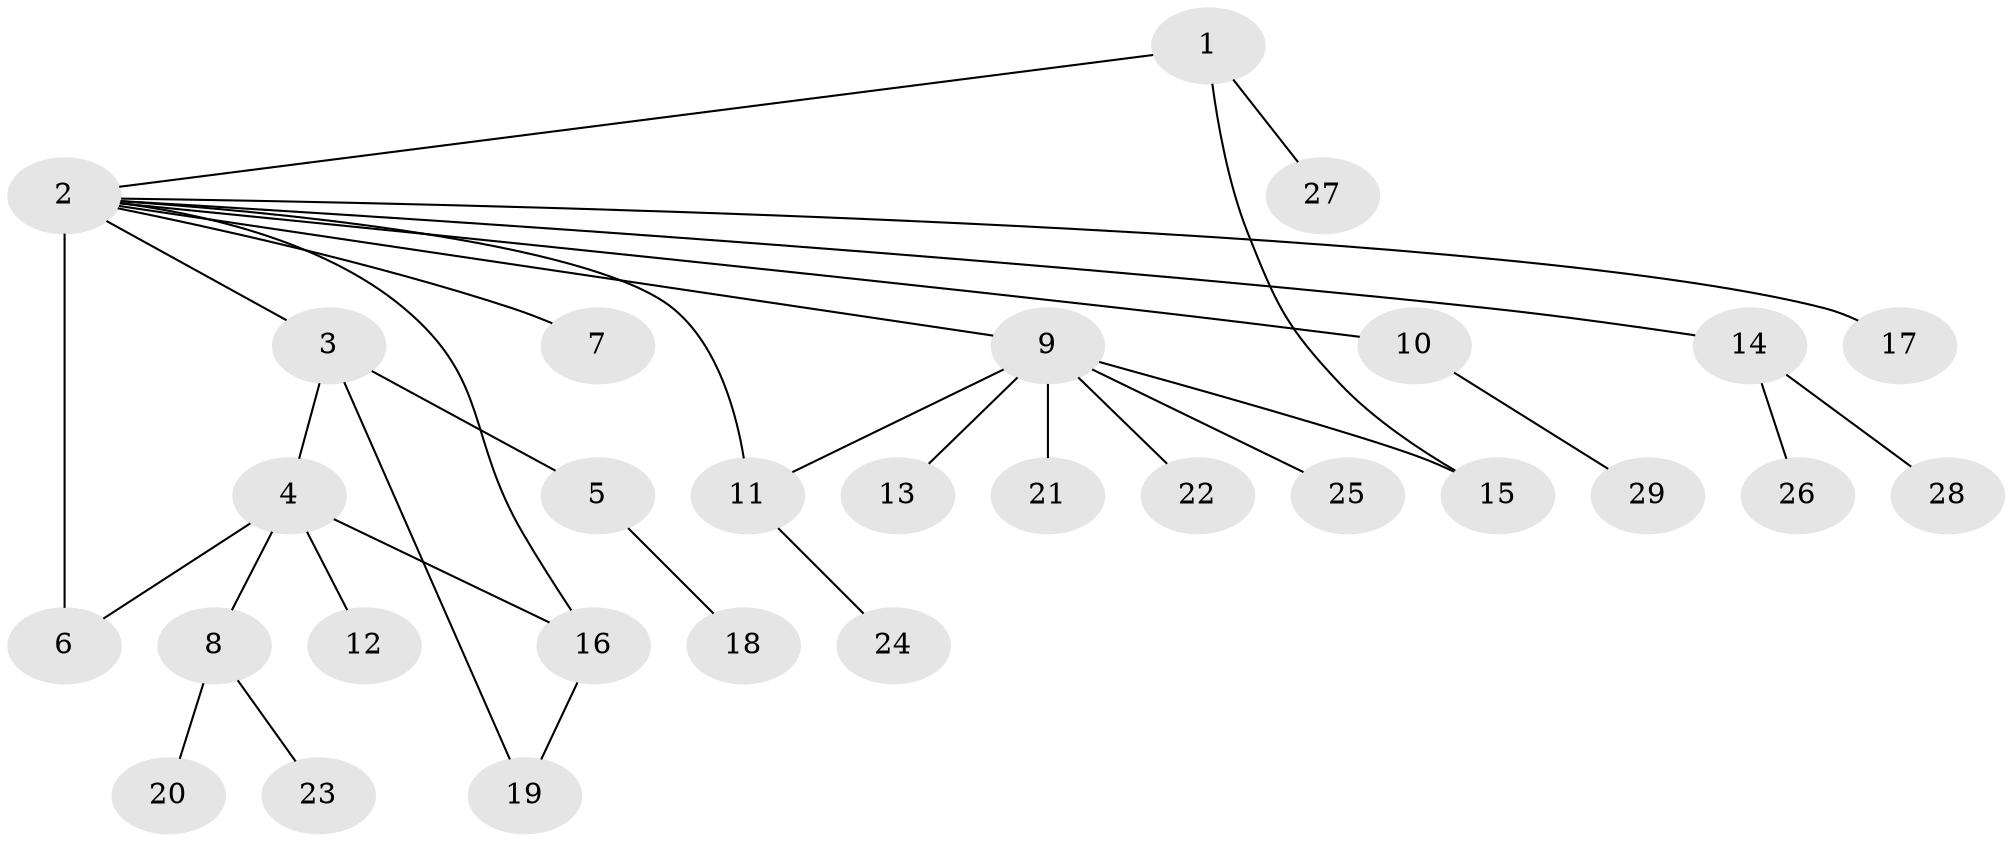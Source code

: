 // original degree distribution, {4: 0.08771929824561403, 20: 0.017543859649122806, 5: 0.017543859649122806, 8: 0.03508771929824561, 2: 0.19298245614035087, 1: 0.631578947368421, 3: 0.017543859649122806}
// Generated by graph-tools (version 1.1) at 2025/50/03/04/25 22:50:11]
// undirected, 29 vertices, 33 edges
graph export_dot {
  node [color=gray90,style=filled];
  1;
  2;
  3;
  4;
  5;
  6;
  7;
  8;
  9;
  10;
  11;
  12;
  13;
  14;
  15;
  16;
  17;
  18;
  19;
  20;
  21;
  22;
  23;
  24;
  25;
  26;
  27;
  28;
  29;
  1 -- 2 [weight=1.0];
  1 -- 15 [weight=1.0];
  1 -- 27 [weight=1.0];
  2 -- 3 [weight=1.0];
  2 -- 6 [weight=10.0];
  2 -- 7 [weight=1.0];
  2 -- 9 [weight=1.0];
  2 -- 10 [weight=1.0];
  2 -- 11 [weight=1.0];
  2 -- 14 [weight=1.0];
  2 -- 16 [weight=1.0];
  2 -- 17 [weight=1.0];
  3 -- 4 [weight=1.0];
  3 -- 5 [weight=1.0];
  3 -- 19 [weight=1.0];
  4 -- 6 [weight=1.0];
  4 -- 8 [weight=1.0];
  4 -- 12 [weight=3.0];
  4 -- 16 [weight=1.0];
  5 -- 18 [weight=1.0];
  8 -- 20 [weight=1.0];
  8 -- 23 [weight=1.0];
  9 -- 11 [weight=1.0];
  9 -- 13 [weight=1.0];
  9 -- 15 [weight=1.0];
  9 -- 21 [weight=1.0];
  9 -- 22 [weight=1.0];
  9 -- 25 [weight=1.0];
  10 -- 29 [weight=1.0];
  11 -- 24 [weight=1.0];
  14 -- 26 [weight=1.0];
  14 -- 28 [weight=1.0];
  16 -- 19 [weight=1.0];
}
